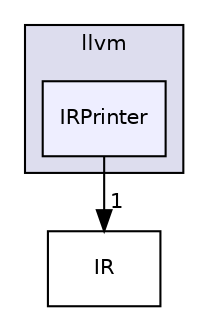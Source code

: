 digraph "include/llvm/IRPrinter" {
  bgcolor=transparent;
  compound=true
  node [ fontsize="10", fontname="Helvetica"];
  edge [ labelfontsize="10", labelfontname="Helvetica"];
  subgraph clusterdir_dcde91663b8816e1e2311938ccd8f690 {
    graph [ bgcolor="#ddddee", pencolor="black", label="llvm" fontname="Helvetica", fontsize="10", URL="dir_dcde91663b8816e1e2311938ccd8f690.html"]
  dir_34ddc805cfd7ed05c742bf96b97942bd [shape=box, label="IRPrinter", style="filled", fillcolor="#eeeeff", pencolor="black", URL="dir_34ddc805cfd7ed05c742bf96b97942bd.html"];
  }
  dir_c3e93f23a4a31c717998b98ce143b7c0 [shape=box label="IR" URL="dir_c3e93f23a4a31c717998b98ce143b7c0.html"];
  dir_34ddc805cfd7ed05c742bf96b97942bd->dir_c3e93f23a4a31c717998b98ce143b7c0 [headlabel="1", labeldistance=1.5 headhref="dir_000275_000010.html"];
}
